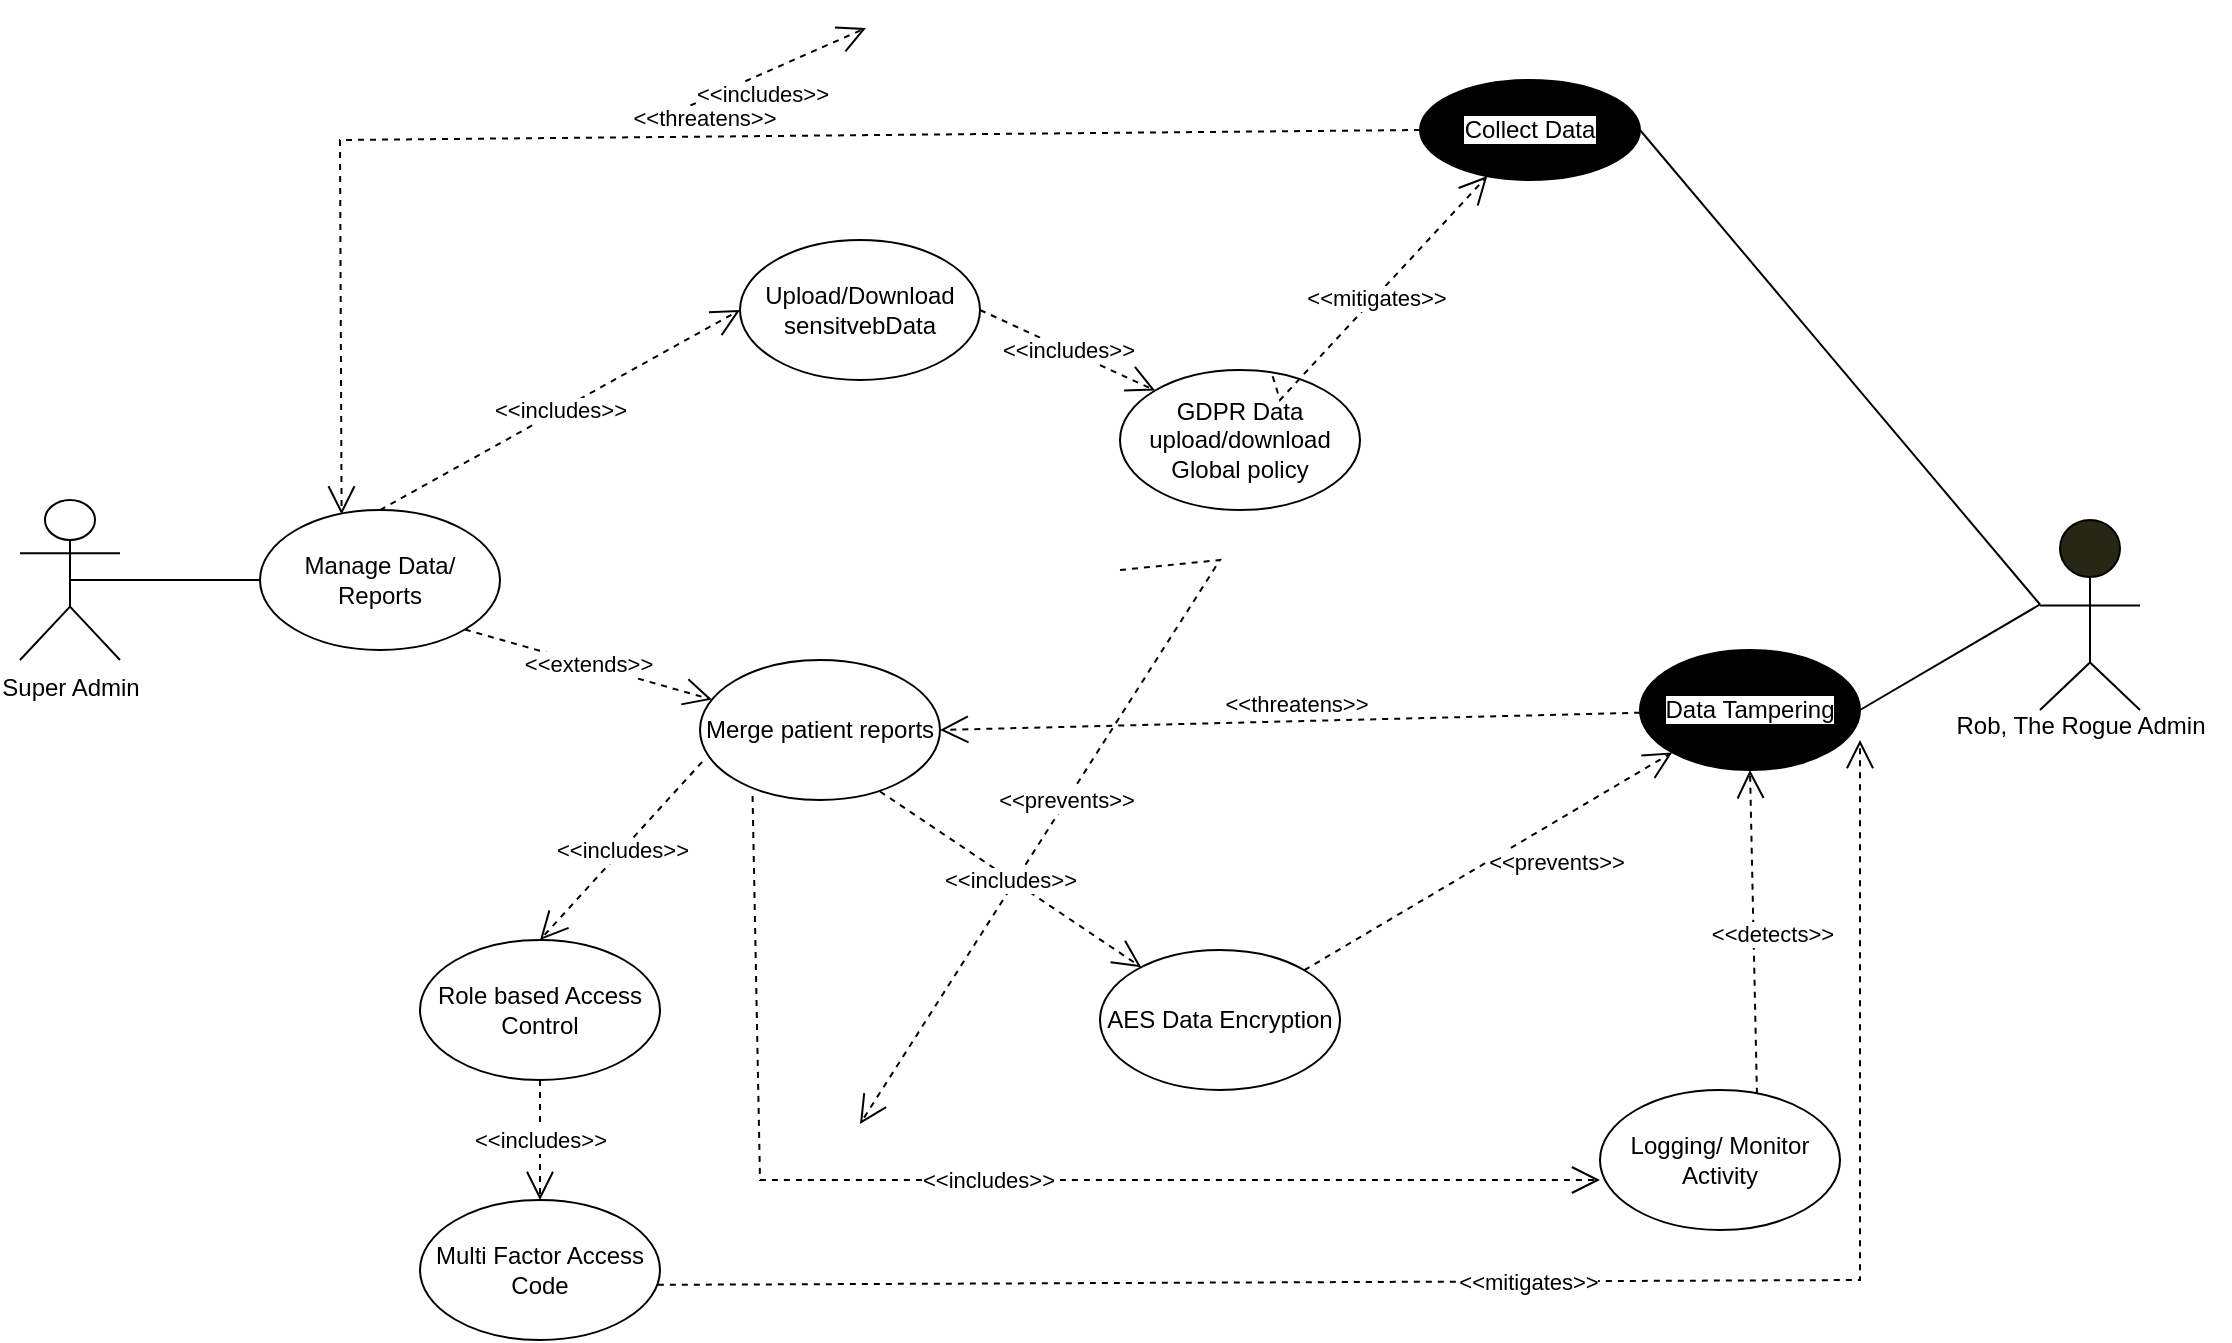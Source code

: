 <mxfile version="21.8.0" type="device">
  <diagram name="Page-1" id="daVLpgbslfiKangD3EKl">
    <mxGraphModel dx="940" dy="496" grid="1" gridSize="10" guides="1" tooltips="1" connect="1" arrows="1" fold="1" page="1" pageScale="1" pageWidth="850" pageHeight="1100" math="0" shadow="0">
      <root>
        <mxCell id="0" />
        <mxCell id="1" parent="0" />
        <mxCell id="KhEppakhv04ynsI6RAFq-1" value="Super Admin" style="shape=umlActor;verticalLabelPosition=bottom;verticalAlign=top;html=1;outlineConnect=0;" vertex="1" parent="1">
          <mxGeometry x="40" y="360" width="50" height="80" as="geometry" />
        </mxCell>
        <mxCell id="KhEppakhv04ynsI6RAFq-9" value="Manage Data/ Reports" style="ellipse;whiteSpace=wrap;html=1;" vertex="1" parent="1">
          <mxGeometry x="160" y="365" width="120" height="70" as="geometry" />
        </mxCell>
        <mxCell id="KhEppakhv04ynsI6RAFq-18" value="" style="endArrow=none;html=1;rounded=0;entryX=0;entryY=0.5;entryDx=0;entryDy=0;exitX=0.5;exitY=0.5;exitDx=0;exitDy=0;exitPerimeter=0;" edge="1" parent="1" target="KhEppakhv04ynsI6RAFq-9" source="KhEppakhv04ynsI6RAFq-1">
          <mxGeometry width="50" height="50" relative="1" as="geometry">
            <mxPoint x="80" y="400" as="sourcePoint" />
            <mxPoint x="90" y="560" as="targetPoint" />
          </mxGeometry>
        </mxCell>
        <mxCell id="KhEppakhv04ynsI6RAFq-25" value="&amp;lt;&amp;lt;includes&amp;gt;&amp;gt;" style="endArrow=open;endSize=12;dashed=1;html=1;rounded=0;exitX=1.027;exitY=0.606;exitDx=0;exitDy=0;entryX=0;entryY=0.5;entryDx=0;entryDy=0;exitPerimeter=0;" edge="1" parent="1" target="KhEppakhv04ynsI6RAFq-24">
          <mxGeometry x="-0.018" y="-9" width="160" relative="1" as="geometry">
            <mxPoint x="353.24" y="172.42" as="sourcePoint" />
            <mxPoint x="463" y="124" as="targetPoint" />
            <mxPoint as="offset" />
          </mxGeometry>
        </mxCell>
        <mxCell id="KhEppakhv04ynsI6RAFq-29" value="&lt;span style=&quot;background-color: rgb(255, 255, 255);&quot;&gt;Data Tampering&lt;/span&gt;" style="ellipse;whiteSpace=wrap;html=1;fillColor=#000000;" vertex="1" parent="1">
          <mxGeometry x="850" y="435" width="110" height="60" as="geometry" />
        </mxCell>
        <mxCell id="KhEppakhv04ynsI6RAFq-32" value="Merge patient reports" style="ellipse;whiteSpace=wrap;html=1;" vertex="1" parent="1">
          <mxGeometry x="380" y="440" width="120" height="70" as="geometry" />
        </mxCell>
        <mxCell id="KhEppakhv04ynsI6RAFq-33" value="&amp;lt;&amp;lt;extends&amp;gt;&amp;gt;" style="endArrow=open;endSize=12;dashed=1;html=1;rounded=0;exitX=1;exitY=1;exitDx=0;exitDy=0;" edge="1" parent="1" target="KhEppakhv04ynsI6RAFq-32" source="KhEppakhv04ynsI6RAFq-9">
          <mxGeometry width="160" relative="1" as="geometry">
            <mxPoint x="350" y="665" as="sourcePoint" />
            <mxPoint x="450" y="610" as="targetPoint" />
          </mxGeometry>
        </mxCell>
        <mxCell id="KhEppakhv04ynsI6RAFq-34" value="&amp;lt;&amp;lt;threatens&amp;gt;&amp;gt;" style="endArrow=open;endSize=12;dashed=1;html=1;rounded=0;entryX=1;entryY=0.5;entryDx=0;entryDy=0;" edge="1" parent="1" source="KhEppakhv04ynsI6RAFq-29" target="KhEppakhv04ynsI6RAFq-32">
          <mxGeometry x="-0.018" y="-9" width="160" relative="1" as="geometry">
            <mxPoint x="439.5" y="320" as="sourcePoint" />
            <mxPoint x="580" y="655" as="targetPoint" />
            <mxPoint as="offset" />
          </mxGeometry>
        </mxCell>
        <mxCell id="KhEppakhv04ynsI6RAFq-36" value="&lt;span style=&quot;background-color: rgb(255, 255, 255);&quot;&gt;Collect Data&lt;/span&gt;" style="ellipse;whiteSpace=wrap;html=1;fillColor=#000000;" vertex="1" parent="1">
          <mxGeometry x="740" y="150" width="110" height="50" as="geometry" />
        </mxCell>
        <mxCell id="KhEppakhv04ynsI6RAFq-47" value="" style="endArrow=none;html=1;rounded=0;entryX=0;entryY=0.45;entryDx=0;entryDy=0;entryPerimeter=0;exitX=1;exitY=0.5;exitDx=0;exitDy=0;" edge="1" parent="1" source="KhEppakhv04ynsI6RAFq-36">
          <mxGeometry width="50" height="50" relative="1" as="geometry">
            <mxPoint x="680" y="360" as="sourcePoint" />
            <mxPoint x="1050" y="412.25" as="targetPoint" />
          </mxGeometry>
        </mxCell>
        <mxCell id="KhEppakhv04ynsI6RAFq-49" value="" style="endArrow=none;html=1;rounded=0;exitX=1;exitY=0.5;exitDx=0;exitDy=0;entryX=0;entryY=0.45;entryDx=0;entryDy=0;entryPerimeter=0;" edge="1" parent="1" source="KhEppakhv04ynsI6RAFq-29">
          <mxGeometry width="50" height="50" relative="1" as="geometry">
            <mxPoint x="1020" y="450" as="sourcePoint" />
            <mxPoint x="1050" y="412.25" as="targetPoint" />
          </mxGeometry>
        </mxCell>
        <mxCell id="KhEppakhv04ynsI6RAFq-52" value="&amp;lt;&amp;lt;prevents&amp;gt;&amp;gt;" style="endArrow=open;endSize=12;dashed=1;html=1;rounded=0;exitX=1;exitY=0.5;exitDx=0;exitDy=0;" edge="1" parent="1" target="KhEppakhv04ynsI6RAFq-31">
          <mxGeometry width="160" relative="1" as="geometry">
            <mxPoint x="590" y="395" as="sourcePoint" />
            <mxPoint x="460" y="672" as="targetPoint" />
            <Array as="points">
              <mxPoint x="640" y="390" />
            </Array>
          </mxGeometry>
        </mxCell>
        <mxCell id="KhEppakhv04ynsI6RAFq-53" value="Logging/ Monitor Activity" style="ellipse;whiteSpace=wrap;html=1;" vertex="1" parent="1">
          <mxGeometry x="830" y="655" width="120" height="70" as="geometry" />
        </mxCell>
        <mxCell id="KhEppakhv04ynsI6RAFq-54" value="AES Data Encryption" style="ellipse;whiteSpace=wrap;html=1;" vertex="1" parent="1">
          <mxGeometry x="580" y="585" width="120" height="70" as="geometry" />
        </mxCell>
        <mxCell id="KhEppakhv04ynsI6RAFq-55" value="&amp;lt;&amp;lt;detects&amp;gt;&amp;gt;" style="endArrow=open;endSize=12;dashed=1;html=1;rounded=0;entryX=0.5;entryY=1;entryDx=0;entryDy=0;exitX=0.654;exitY=0.027;exitDx=0;exitDy=0;exitPerimeter=0;" edge="1" parent="1" target="KhEppakhv04ynsI6RAFq-29" source="KhEppakhv04ynsI6RAFq-53">
          <mxGeometry x="-0.018" y="-9" width="160" relative="1" as="geometry">
            <mxPoint x="920" y="550" as="sourcePoint" />
            <mxPoint x="820" y="673" as="targetPoint" />
            <mxPoint as="offset" />
          </mxGeometry>
        </mxCell>
        <mxCell id="KhEppakhv04ynsI6RAFq-56" value="&amp;lt;&amp;lt;prevents&amp;gt;&amp;gt;" style="endArrow=open;endSize=12;dashed=1;html=1;rounded=0;entryX=0;entryY=1;entryDx=0;entryDy=0;" edge="1" parent="1" source="KhEppakhv04ynsI6RAFq-54" target="KhEppakhv04ynsI6RAFq-29">
          <mxGeometry x="0.271" y="-18" width="160" relative="1" as="geometry">
            <mxPoint x="820" y="760" as="sourcePoint" />
            <mxPoint x="920" y="722.5" as="targetPoint" />
            <mxPoint as="offset" />
          </mxGeometry>
        </mxCell>
        <mxCell id="KhEppakhv04ynsI6RAFq-57" value="GDPR Data upload/download Global policy" style="ellipse;whiteSpace=wrap;html=1;" vertex="1" parent="1">
          <mxGeometry x="590" y="295" width="120" height="70" as="geometry" />
        </mxCell>
        <mxCell id="KhEppakhv04ynsI6RAFq-58" value="&amp;lt;&amp;lt;threatens&amp;gt;&amp;gt;" style="endArrow=open;endSize=12;dashed=1;html=1;rounded=0;exitX=0;exitY=0.5;exitDx=0;exitDy=0;entryX=0.34;entryY=0.032;entryDx=0;entryDy=0;entryPerimeter=0;" edge="1" parent="1" source="KhEppakhv04ynsI6RAFq-36" target="KhEppakhv04ynsI6RAFq-9">
          <mxGeometry x="-0.015" y="-9" width="160" relative="1" as="geometry">
            <mxPoint x="730" y="472.5" as="sourcePoint" />
            <mxPoint x="600" y="170" as="targetPoint" />
            <mxPoint as="offset" />
            <Array as="points">
              <mxPoint x="200" y="180" />
            </Array>
          </mxGeometry>
        </mxCell>
        <mxCell id="KhEppakhv04ynsI6RAFq-59" value="&amp;lt;&amp;lt;mitigates&amp;gt;&amp;gt;" style="endArrow=open;endSize=12;dashed=1;html=1;rounded=0;exitX=0.636;exitY=0.045;exitDx=0;exitDy=0;exitPerimeter=0;" edge="1" parent="1" target="KhEppakhv04ynsI6RAFq-36" source="KhEppakhv04ynsI6RAFq-57">
          <mxGeometry width="160" relative="1" as="geometry">
            <mxPoint x="620" y="555" as="sourcePoint" />
            <mxPoint x="833" y="445" as="targetPoint" />
            <Array as="points">
              <mxPoint x="670" y="310" />
            </Array>
          </mxGeometry>
        </mxCell>
        <mxCell id="KhEppakhv04ynsI6RAFq-60" value="&amp;lt;&amp;lt;includes&amp;gt;&amp;gt;" style="endArrow=open;endSize=12;dashed=1;html=1;rounded=0;exitX=0.75;exitY=0.939;exitDx=0;exitDy=0;exitPerimeter=0;" edge="1" parent="1" source="KhEppakhv04ynsI6RAFq-32" target="KhEppakhv04ynsI6RAFq-54">
          <mxGeometry width="160" relative="1" as="geometry">
            <mxPoint x="372" y="300" as="sourcePoint" />
            <mxPoint x="525" y="493" as="targetPoint" />
          </mxGeometry>
        </mxCell>
        <mxCell id="KhEppakhv04ynsI6RAFq-61" value="&amp;lt;&amp;lt;includes&amp;gt;&amp;gt;" style="endArrow=open;endSize=12;dashed=1;html=1;rounded=0;exitX=0.219;exitY=0.971;exitDx=0;exitDy=0;exitPerimeter=0;" edge="1" parent="1" source="KhEppakhv04ynsI6RAFq-32">
          <mxGeometry width="160" relative="1" as="geometry">
            <mxPoint x="580" y="556" as="sourcePoint" />
            <mxPoint x="830" y="700" as="targetPoint" />
            <Array as="points">
              <mxPoint x="410" y="700" />
            </Array>
          </mxGeometry>
        </mxCell>
        <mxCell id="KhEppakhv04ynsI6RAFq-62" value="Upload/Download sensitvebData" style="ellipse;whiteSpace=wrap;html=1;" vertex="1" parent="1">
          <mxGeometry x="400" y="230" width="120" height="70" as="geometry" />
        </mxCell>
        <mxCell id="KhEppakhv04ynsI6RAFq-63" value="&amp;lt;&amp;lt;includes&amp;gt;&amp;gt;" style="endArrow=open;endSize=12;dashed=1;html=1;rounded=0;exitX=0.5;exitY=0;exitDx=0;exitDy=0;entryX=0;entryY=0.5;entryDx=0;entryDy=0;" edge="1" parent="1" source="KhEppakhv04ynsI6RAFq-9" target="KhEppakhv04ynsI6RAFq-62">
          <mxGeometry width="160" relative="1" as="geometry">
            <mxPoint x="372" y="435" as="sourcePoint" />
            <mxPoint x="505" y="502" as="targetPoint" />
          </mxGeometry>
        </mxCell>
        <mxCell id="KhEppakhv04ynsI6RAFq-64" value="&amp;lt;&amp;lt;includes&amp;gt;&amp;gt;" style="endArrow=open;endSize=12;dashed=1;html=1;rounded=0;exitX=1;exitY=0.5;exitDx=0;exitDy=0;entryX=0;entryY=0;entryDx=0;entryDy=0;" edge="1" parent="1" source="KhEppakhv04ynsI6RAFq-62" target="KhEppakhv04ynsI6RAFq-57">
          <mxGeometry width="160" relative="1" as="geometry">
            <mxPoint x="240" y="375" as="sourcePoint" />
            <mxPoint x="410" y="275" as="targetPoint" />
          </mxGeometry>
        </mxCell>
        <mxCell id="KhEppakhv04ynsI6RAFq-65" value="Role based Access Control" style="ellipse;whiteSpace=wrap;html=1;" vertex="1" parent="1">
          <mxGeometry x="240" y="580" width="120" height="70" as="geometry" />
        </mxCell>
        <mxCell id="KhEppakhv04ynsI6RAFq-66" value="&amp;lt;&amp;lt;includes&amp;gt;&amp;gt;" style="endArrow=open;endSize=12;dashed=1;html=1;rounded=0;exitX=0.009;exitY=0.728;exitDx=0;exitDy=0;exitPerimeter=0;entryX=0.5;entryY=0;entryDx=0;entryDy=0;" edge="1" parent="1" source="KhEppakhv04ynsI6RAFq-32" target="KhEppakhv04ynsI6RAFq-65">
          <mxGeometry width="160" relative="1" as="geometry">
            <mxPoint x="480" y="516" as="sourcePoint" />
            <mxPoint x="611" y="604" as="targetPoint" />
          </mxGeometry>
        </mxCell>
        <mxCell id="KhEppakhv04ynsI6RAFq-67" value="Multi Factor Access Code" style="ellipse;whiteSpace=wrap;html=1;" vertex="1" parent="1">
          <mxGeometry x="240" y="710" width="120" height="70" as="geometry" />
        </mxCell>
        <mxCell id="KhEppakhv04ynsI6RAFq-68" value="&amp;lt;&amp;lt;includes&amp;gt;&amp;gt;" style="endArrow=open;endSize=12;dashed=1;html=1;rounded=0;entryX=0.5;entryY=0;entryDx=0;entryDy=0;" edge="1" parent="1" source="KhEppakhv04ynsI6RAFq-65" target="KhEppakhv04ynsI6RAFq-67">
          <mxGeometry width="160" relative="1" as="geometry">
            <mxPoint x="391" y="501" as="sourcePoint" />
            <mxPoint x="310" y="590" as="targetPoint" />
          </mxGeometry>
        </mxCell>
        <mxCell id="KhEppakhv04ynsI6RAFq-69" value="&amp;lt;&amp;lt;mitigates&amp;gt;&amp;gt;" style="endArrow=open;endSize=12;dashed=1;html=1;rounded=0;exitX=0.991;exitY=0.606;exitDx=0;exitDy=0;exitPerimeter=0;" edge="1" parent="1" source="KhEppakhv04ynsI6RAFq-67">
          <mxGeometry width="160" relative="1" as="geometry">
            <mxPoint x="480" y="516" as="sourcePoint" />
            <mxPoint x="960" y="480" as="targetPoint" />
            <Array as="points">
              <mxPoint x="960" y="750" />
            </Array>
          </mxGeometry>
        </mxCell>
        <mxCell id="KhEppakhv04ynsI6RAFq-73" value="" style="html=1;outlineConnect=0;whiteSpace=wrap;fillColor=#272716;verticalLabelPosition=bottom;verticalAlign=top;align=center;shape=mxgraph.archimate3.actor;" vertex="1" parent="1">
          <mxGeometry x="1050" y="370" width="50" height="95" as="geometry" />
        </mxCell>
        <mxCell id="KhEppakhv04ynsI6RAFq-74" value="Rob, The Rogue Admin" style="text;html=1;align=center;verticalAlign=middle;resizable=0;points=[];autosize=1;strokeColor=none;fillColor=none;" vertex="1" parent="1">
          <mxGeometry x="995" y="458" width="150" height="30" as="geometry" />
        </mxCell>
      </root>
    </mxGraphModel>
  </diagram>
</mxfile>
